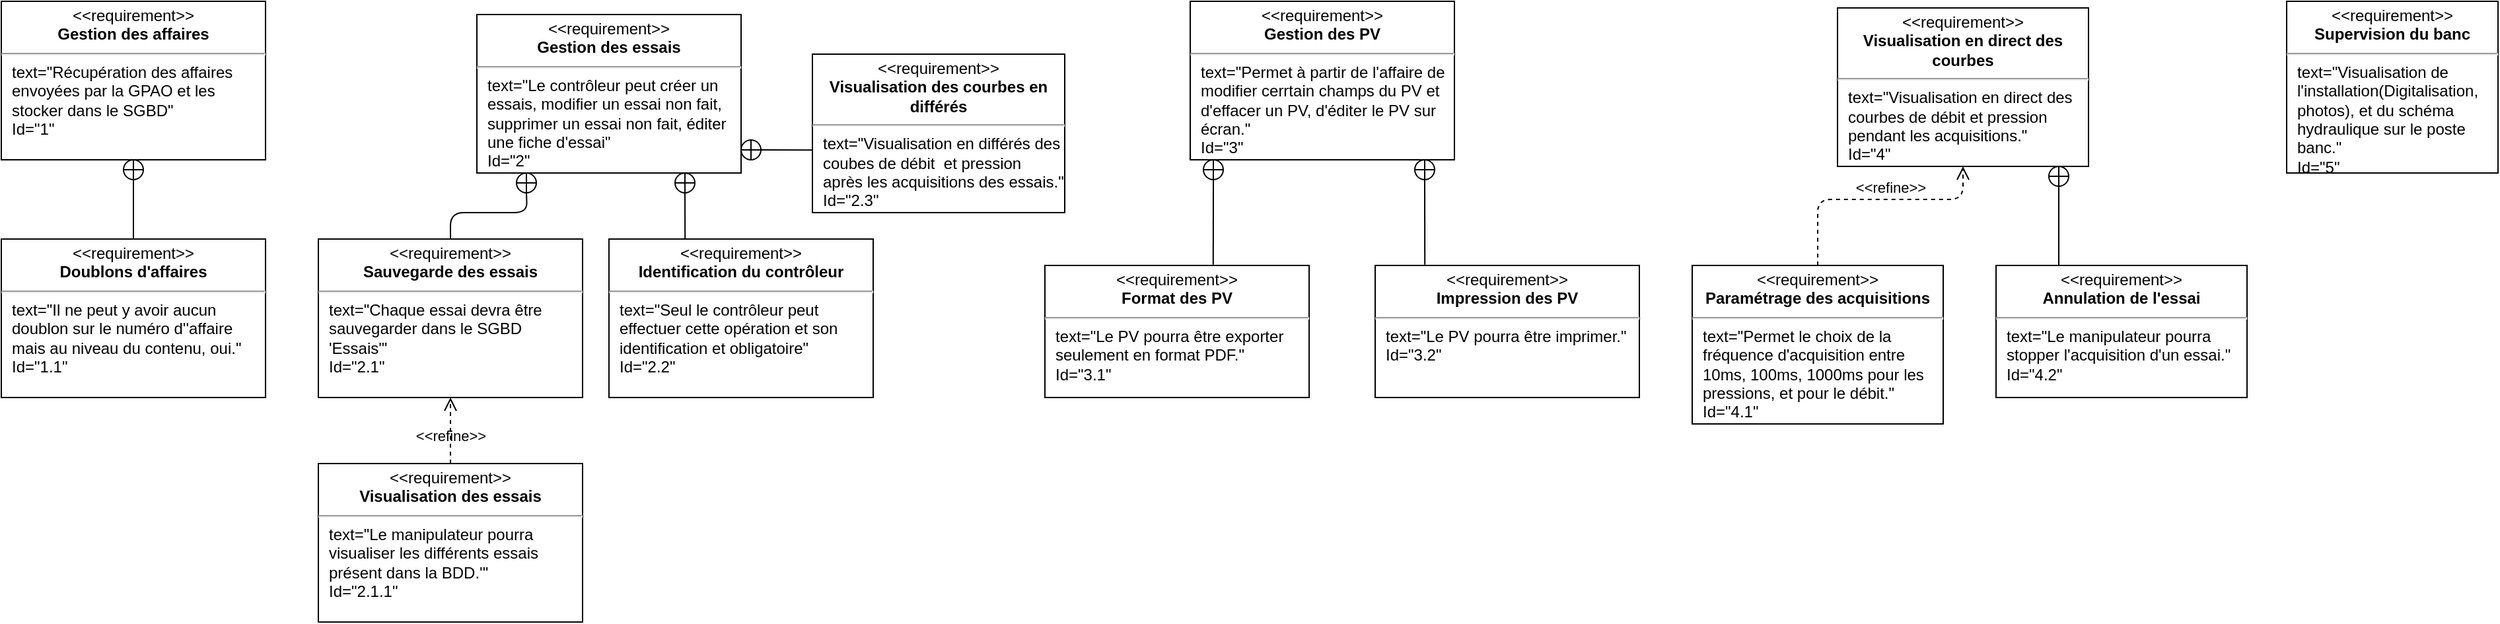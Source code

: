 <mxfile>
    <diagram id="ONgLlP4N_q6dtPXhDEXq" name="Page-1">
        <mxGraphModel dx="2975" dy="2143" grid="1" gridSize="10" guides="1" tooltips="1" connect="1" arrows="1" fold="1" page="1" pageScale="1" pageWidth="827" pageHeight="1169" math="0" shadow="0">
            <root>
                <mxCell id="0"/>
                <mxCell id="1" parent="0"/>
                <mxCell id="15" value="&lt;p style=&quot;margin: 0px ; margin-top: 4px ; text-align: center&quot;&gt;&amp;lt;&amp;lt;requirement&amp;gt;&amp;gt;&lt;br&gt;&lt;b&gt;Visualisation en direct des courbes&lt;/b&gt;&lt;/p&gt;&lt;hr&gt;&lt;p style=&quot;margin: 0px ; margin-left: 8px ; text-align: left&quot;&gt;text=&quot;Visualisation en direct des courbes de débit et pression pendant les acquisitions.&quot;&lt;/p&gt;&lt;p style=&quot;margin: 0px ; margin-left: 8px ; text-align: left&quot;&gt;Id=&quot;4&quot;&lt;/p&gt;" style="shape=rect;html=1;overflow=fill;whiteSpace=wrap;" parent="1" vertex="1">
                    <mxGeometry x="1110" y="-1135" width="190" height="120" as="geometry"/>
                </mxCell>
                <mxCell id="16" value="&lt;p style=&quot;margin: 0px ; margin-top: 4px ; text-align: center&quot;&gt;&amp;lt;&amp;lt;requirement&amp;gt;&amp;gt;&lt;br&gt;&lt;b&gt;Paramétrage des acquisitions&lt;/b&gt;&lt;/p&gt;&lt;hr&gt;&lt;p style=&quot;margin: 0px ; margin-left: 8px ; text-align: left&quot;&gt;text=&quot;Permet le choix de la fréquence d'acquisition entre 10ms, 100ms, 1000ms pour les pressions, et pour le débit.&quot;&lt;/p&gt;&lt;p style=&quot;margin: 0px ; margin-left: 8px ; text-align: left&quot;&gt;Id=&quot;4.1&quot;&lt;/p&gt;" style="shape=rect;html=1;overflow=fill;whiteSpace=wrap;" parent="1" vertex="1">
                    <mxGeometry x="1000" y="-940" width="190" height="120" as="geometry"/>
                </mxCell>
                <mxCell id="30" value="&lt;p style=&quot;margin: 0px ; margin-top: 4px ; text-align: center&quot;&gt;&amp;lt;&amp;lt;requirement&amp;gt;&amp;gt;&lt;br&gt;&lt;b&gt;Gestion des affaires&lt;/b&gt;&lt;/p&gt;&lt;hr&gt;&lt;p style=&quot;margin: 0px ; margin-left: 8px ; text-align: left&quot;&gt;text=&quot;Récupération des affaires envoyées par la GPAO et les stocker dans le SGBD&quot;&lt;br&gt;Id=&quot;1&quot;&lt;/p&gt;" style="shape=rect;html=1;overflow=fill;whiteSpace=wrap;" parent="1" vertex="1">
                    <mxGeometry x="-280" y="-1140" width="200" height="120" as="geometry"/>
                </mxCell>
                <mxCell id="32" value="&lt;p style=&quot;margin: 0px ; margin-top: 4px ; text-align: center&quot;&gt;&amp;lt;&amp;lt;requirement&amp;gt;&amp;gt;&lt;br&gt;&lt;b&gt;Gestion des essais&lt;/b&gt;&lt;br&gt;&lt;/p&gt;&lt;hr&gt;&lt;p style=&quot;margin: 0px ; margin-left: 8px ; text-align: left&quot;&gt;text=&quot;Le contrôleur peut créer un essais, modifier un essai non fait, supprimer un essai non fait, éditer une fiche d'essai&quot;&lt;br&gt;Id=&quot;2&quot;&lt;/p&gt;" style="shape=rect;html=1;overflow=fill;whiteSpace=wrap;" parent="1" vertex="1">
                    <mxGeometry x="80" y="-1130" width="200" height="120" as="geometry"/>
                </mxCell>
                <mxCell id="33" value="&lt;p style=&quot;margin: 0px ; margin-top: 4px ; text-align: center&quot;&gt;&amp;lt;&amp;lt;requirement&amp;gt;&amp;gt;&lt;br&gt;&lt;b&gt;Supervision du banc&lt;/b&gt;&lt;/p&gt;&lt;hr&gt;&lt;p style=&quot;margin: 0px ; margin-left: 8px ; text-align: left&quot;&gt;text=&quot;Visualisation de l'installation(Digitalisation, photos), et du schéma hydraulique sur le poste banc.&quot;&lt;br&gt;Id=&quot;5&quot;&lt;/p&gt;" style="shape=rect;html=1;overflow=fill;whiteSpace=wrap;" parent="1" vertex="1">
                    <mxGeometry x="1450" y="-1140" width="160" height="130" as="geometry"/>
                </mxCell>
                <mxCell id="37" value="&lt;p style=&quot;margin: 0px ; margin-top: 4px ; text-align: center&quot;&gt;&amp;lt;&amp;lt;requirement&amp;gt;&amp;gt;&lt;br&gt;&lt;b&gt;Sauvegarde des essais&lt;/b&gt;&lt;/p&gt;&lt;hr&gt;&lt;p style=&quot;margin: 0px ; margin-left: 8px ; text-align: left&quot;&gt;text=&quot;Chaque essai devra être sauvegarder dans le SGBD 'Essais'&quot;&lt;br&gt;Id=&quot;2.1&quot;&lt;/p&gt;" style="shape=rect;html=1;overflow=fill;whiteSpace=wrap;" parent="1" vertex="1">
                    <mxGeometry x="-40" y="-960" width="200" height="120" as="geometry"/>
                </mxCell>
                <mxCell id="39" value="&lt;p style=&quot;margin: 0px ; margin-top: 4px ; text-align: center&quot;&gt;&amp;lt;&amp;lt;requirement&amp;gt;&amp;gt;&lt;br&gt;&lt;b&gt;Gestion des PV&lt;/b&gt;&lt;/p&gt;&lt;hr&gt;&lt;p style=&quot;margin: 0px ; margin-left: 8px ; text-align: left&quot;&gt;text=&quot;Permet à partir de l'affaire de modifier cerrtain champs du PV et d'effacer un PV, d'éditer le PV sur écran.&quot;&lt;br&gt;Id=&quot;3&quot;&lt;/p&gt;" style="shape=rect;html=1;overflow=fill;whiteSpace=wrap;" parent="1" vertex="1">
                    <mxGeometry x="620" y="-1140" width="200" height="120" as="geometry"/>
                </mxCell>
                <mxCell id="43" value="&lt;p style=&quot;margin: 0px ; margin-top: 4px ; text-align: center&quot;&gt;&amp;lt;&amp;lt;requirement&amp;gt;&amp;gt;&lt;br&gt;&lt;b&gt;Visualisation des courbes en différés&lt;/b&gt;&lt;/p&gt;&lt;hr&gt;&lt;p style=&quot;margin: 0px ; margin-left: 8px ; text-align: left&quot;&gt;text=&quot;Visualisation en différés des coubes de débit&amp;nbsp; et pression après les acquisitions des essais.&quot;&lt;/p&gt;&lt;p style=&quot;margin: 0px ; margin-left: 8px ; text-align: left&quot;&gt;Id=&quot;2.3&quot;&lt;/p&gt;" style="shape=rect;html=1;overflow=fill;whiteSpace=wrap;" parent="1" vertex="1">
                    <mxGeometry x="334" y="-1100" width="191" height="120" as="geometry"/>
                </mxCell>
                <mxCell id="47" value="&lt;p style=&quot;margin: 0px ; margin-top: 4px ; text-align: center&quot;&gt;&amp;lt;&amp;lt;requirement&amp;gt;&amp;gt;&lt;br&gt;&lt;b&gt;Visualisation des essais&lt;/b&gt;&lt;br&gt;&lt;/p&gt;&lt;hr&gt;&lt;p style=&quot;margin: 0px ; margin-left: 8px ; text-align: left&quot;&gt;text=&quot;Le manipulateur pourra visualiser les différents essais présent dans la BDD.'&quot;&lt;br&gt;Id=&quot;2.1.1&lt;span&gt;&quot;&lt;/span&gt;&lt;/p&gt;" style="shape=rect;html=1;overflow=fill;whiteSpace=wrap;" parent="1" vertex="1">
                    <mxGeometry x="-40" y="-790" width="200" height="120" as="geometry"/>
                </mxCell>
                <mxCell id="48" value="&lt;p style=&quot;margin: 0px ; margin-top: 4px ; text-align: center&quot;&gt;&amp;lt;&amp;lt;requirement&amp;gt;&amp;gt;&lt;br&gt;&lt;b&gt;Doublons d'affaires&lt;/b&gt;&lt;/p&gt;&lt;hr&gt;&lt;p style=&quot;margin: 0px ; margin-left: 8px ; text-align: left&quot;&gt;text=&quot;Il ne peut y avoir aucun doublon sur le numéro d''affaire mais au niveau du contenu, oui.&quot;&lt;br&gt;Id=&quot;1.1&quot;&lt;/p&gt;" style="shape=rect;html=1;overflow=fill;whiteSpace=wrap;" parent="1" vertex="1">
                    <mxGeometry x="-280" y="-960" width="200" height="120" as="geometry"/>
                </mxCell>
                <mxCell id="52" value="&lt;p style=&quot;margin: 0px ; margin-top: 4px ; text-align: center&quot;&gt;&amp;lt;&amp;lt;requirement&amp;gt;&amp;gt;&lt;br&gt;&lt;b&gt;Identification du contrôleur&lt;/b&gt;&lt;/p&gt;&lt;hr&gt;&lt;p style=&quot;margin: 0px ; margin-left: 8px ; text-align: left&quot;&gt;text=&quot;Seul le contrôleur peut effectuer cette opération et son identification et obligatoire&quot;&lt;br&gt;Id=&quot;2.2&quot;&lt;/p&gt;" style="shape=rect;html=1;overflow=fill;whiteSpace=wrap;" vertex="1" parent="1">
                    <mxGeometry x="180" y="-960" width="200" height="120" as="geometry"/>
                </mxCell>
                <mxCell id="53" value="&lt;p style=&quot;margin: 0px ; margin-top: 4px ; text-align: center&quot;&gt;&amp;lt;&amp;lt;requirement&amp;gt;&amp;gt;&lt;br&gt;&lt;b&gt;Format des PV&lt;/b&gt;&lt;/p&gt;&lt;hr&gt;&lt;p style=&quot;margin: 0px ; margin-left: 8px ; text-align: left&quot;&gt;text=&quot;Le PV pourra être exporter seulement en format PDF.&quot;&lt;br&gt;Id=&quot;3.1&quot;&lt;/p&gt;" style="shape=rect;html=1;overflow=fill;whiteSpace=wrap;" vertex="1" parent="1">
                    <mxGeometry x="510" y="-940" width="200" height="100" as="geometry"/>
                </mxCell>
                <mxCell id="54" value="&lt;p style=&quot;margin: 0px ; margin-top: 4px ; text-align: center&quot;&gt;&amp;lt;&amp;lt;requirement&amp;gt;&amp;gt;&lt;br&gt;&lt;b&gt;Impression des PV&lt;/b&gt;&lt;/p&gt;&lt;hr&gt;&lt;p style=&quot;margin: 0px ; margin-left: 8px ; text-align: left&quot;&gt;text=&quot;Le PV pourra être imprimer.&quot;&lt;br&gt;Id=&quot;3.2&quot;&lt;/p&gt;" style="shape=rect;html=1;overflow=fill;whiteSpace=wrap;" vertex="1" parent="1">
                    <mxGeometry x="760" y="-940" width="200" height="100" as="geometry"/>
                </mxCell>
                <mxCell id="55" value="&lt;p style=&quot;margin: 0px ; margin-top: 4px ; text-align: center&quot;&gt;&amp;lt;&amp;lt;requirement&amp;gt;&amp;gt;&lt;br&gt;&lt;b&gt;Annulation de l'essai&lt;/b&gt;&lt;/p&gt;&lt;hr&gt;&lt;p style=&quot;margin: 0px ; margin-left: 8px ; text-align: left&quot;&gt;text=&quot;Le manipulateur pourra stopper l'acquisition d'un essai.&quot;&lt;/p&gt;&lt;p style=&quot;margin: 0px ; margin-left: 8px ; text-align: left&quot;&gt;Id=&quot;4.2&quot;&lt;/p&gt;" style="shape=rect;html=1;overflow=fill;whiteSpace=wrap;" vertex="1" parent="1">
                    <mxGeometry x="1230" y="-940" width="190" height="100" as="geometry"/>
                </mxCell>
                <mxCell id="57" value="&amp;lt;&amp;lt;refine&amp;gt;&amp;gt;" style="endArrow=open;startArrow=none;endFill=0;startFill=0;endSize=8;html=1;verticalAlign=bottom;dashed=1;labelBackgroundColor=none;entryX=0.5;entryY=1;entryDx=0;entryDy=0;exitX=0.5;exitY=0;exitDx=0;exitDy=0;" edge="1" parent="1" source="16" target="15">
                    <mxGeometry x="0.135" width="160" relative="1" as="geometry">
                        <mxPoint x="420" y="-920" as="sourcePoint"/>
                        <mxPoint x="580" y="-920" as="targetPoint"/>
                        <Array as="points">
                            <mxPoint x="1095" y="-990"/>
                            <mxPoint x="1205" y="-990"/>
                        </Array>
                        <mxPoint as="offset"/>
                    </mxGeometry>
                </mxCell>
                <mxCell id="60" style="edgeStyle=none;html=1;exitX=1;exitY=0;exitDx=0;exitDy=0;entryX=0.5;entryY=1;entryDx=0;entryDy=0;" edge="1" parent="1" source="58" target="30">
                    <mxGeometry relative="1" as="geometry"/>
                </mxCell>
                <mxCell id="58" value="" style="shape=sumEllipse;perimeter=ellipsePerimeter;whiteSpace=wrap;html=1;backgroundOutline=1;rotation=-45;" vertex="1" parent="1">
                    <mxGeometry x="-187.5" y="-1020" width="15" height="15" as="geometry"/>
                </mxCell>
                <mxCell id="59" value="" style="endArrow=none;html=1;entryX=0;entryY=1;entryDx=0;entryDy=0;exitX=0.5;exitY=0;exitDx=0;exitDy=0;" edge="1" parent="1" source="48" target="58">
                    <mxGeometry width="50" height="50" relative="1" as="geometry">
                        <mxPoint x="-230" y="-930" as="sourcePoint"/>
                        <mxPoint x="-180" y="-980" as="targetPoint"/>
                    </mxGeometry>
                </mxCell>
                <mxCell id="61" value="" style="shape=sumEllipse;perimeter=ellipsePerimeter;whiteSpace=wrap;html=1;backgroundOutline=1;rotation=-45;" vertex="1" parent="1">
                    <mxGeometry x="110" y="-1010" width="15" height="15" as="geometry"/>
                </mxCell>
                <mxCell id="62" value="" style="endArrow=none;html=1;entryX=0;entryY=1;entryDx=0;entryDy=0;exitX=0.5;exitY=0;exitDx=0;exitDy=0;" edge="1" parent="1" source="37" target="61">
                    <mxGeometry width="50" height="50" relative="1" as="geometry">
                        <mxPoint x="70" y="-930" as="sourcePoint"/>
                        <mxPoint x="120" y="-980" as="targetPoint"/>
                        <Array as="points">
                            <mxPoint x="60" y="-980"/>
                            <mxPoint x="118" y="-980"/>
                        </Array>
                    </mxGeometry>
                </mxCell>
                <mxCell id="63" value="" style="shape=sumEllipse;perimeter=ellipsePerimeter;whiteSpace=wrap;html=1;backgroundOutline=1;rotation=-45;" vertex="1" parent="1">
                    <mxGeometry x="230" y="-1010" width="15" height="15" as="geometry"/>
                </mxCell>
                <mxCell id="64" value="" style="endArrow=none;html=1;entryX=0;entryY=1;entryDx=0;entryDy=0;exitX=0.288;exitY=0;exitDx=0;exitDy=0;exitPerimeter=0;" edge="1" parent="1" source="52" target="63">
                    <mxGeometry width="50" height="50" relative="1" as="geometry">
                        <mxPoint x="237" y="-960" as="sourcePoint"/>
                        <mxPoint x="127.5" y="-985.0" as="targetPoint"/>
                        <Array as="points"/>
                    </mxGeometry>
                </mxCell>
                <mxCell id="65" value="" style="shape=sumEllipse;perimeter=ellipsePerimeter;whiteSpace=wrap;html=1;backgroundOutline=1;rotation=-45;" vertex="1" parent="1">
                    <mxGeometry x="280" y="-1035" width="15" height="15" as="geometry"/>
                </mxCell>
                <mxCell id="66" value="" style="endArrow=none;html=1;entryX=1;entryY=1;entryDx=0;entryDy=0;exitX=0;exitY=0.605;exitDx=0;exitDy=0;exitPerimeter=0;" edge="1" parent="1" source="43" target="65">
                    <mxGeometry width="50" height="50" relative="1" as="geometry">
                        <mxPoint x="247.6" y="-950" as="sourcePoint"/>
                        <mxPoint x="247.5" y="-985" as="targetPoint"/>
                        <Array as="points"/>
                    </mxGeometry>
                </mxCell>
                <mxCell id="67" value="&amp;lt;&amp;lt;refine&amp;gt;&amp;gt;" style="endArrow=open;startArrow=none;endFill=0;startFill=0;endSize=8;html=1;verticalAlign=bottom;dashed=1;labelBackgroundColor=none;entryX=0.5;entryY=1;entryDx=0;entryDy=0;exitX=0.5;exitY=0;exitDx=0;exitDy=0;" edge="1" parent="1" source="47" target="37">
                    <mxGeometry x="-0.5" width="160" relative="1" as="geometry">
                        <mxPoint x="490" y="-710" as="sourcePoint"/>
                        <mxPoint x="410" y="-730" as="targetPoint"/>
                        <mxPoint as="offset"/>
                    </mxGeometry>
                </mxCell>
                <mxCell id="68" value="" style="shape=sumEllipse;perimeter=ellipsePerimeter;whiteSpace=wrap;html=1;backgroundOutline=1;rotation=-45;" vertex="1" parent="1">
                    <mxGeometry x="630" y="-1020" width="15" height="15" as="geometry"/>
                </mxCell>
                <mxCell id="69" value="" style="endArrow=none;html=1;entryX=0;entryY=1;entryDx=0;entryDy=0;exitX=0.637;exitY=-0.006;exitDx=0;exitDy=0;exitPerimeter=0;" edge="1" parent="1" source="53" target="68">
                    <mxGeometry width="50" height="50" relative="1" as="geometry">
                        <mxPoint x="638" y="-940" as="sourcePoint"/>
                        <mxPoint x="690" y="-990" as="targetPoint"/>
                    </mxGeometry>
                </mxCell>
                <mxCell id="70" value="" style="shape=sumEllipse;perimeter=ellipsePerimeter;whiteSpace=wrap;html=1;backgroundOutline=1;rotation=-45;" vertex="1" parent="1">
                    <mxGeometry x="790" y="-1020" width="15" height="15" as="geometry"/>
                </mxCell>
                <mxCell id="71" value="" style="endArrow=none;html=1;entryX=0;entryY=1;entryDx=0;entryDy=0;exitX=0.188;exitY=-0.006;exitDx=0;exitDy=0;exitPerimeter=0;" edge="1" parent="1" source="54" target="70">
                    <mxGeometry width="50" height="50" relative="1" as="geometry">
                        <mxPoint x="810" y="-940" as="sourcePoint"/>
                        <mxPoint x="860" y="-990" as="targetPoint"/>
                    </mxGeometry>
                </mxCell>
                <mxCell id="72" value="" style="shape=sumEllipse;perimeter=ellipsePerimeter;whiteSpace=wrap;html=1;backgroundOutline=1;rotation=-45;" vertex="1" parent="1">
                    <mxGeometry x="1270" y="-1015" width="15" height="15" as="geometry"/>
                </mxCell>
                <mxCell id="73" value="" style="endArrow=none;html=1;entryX=0;entryY=1;entryDx=0;entryDy=0;exitX=0.25;exitY=0;exitDx=0;exitDy=0;" edge="1" parent="1" source="55" target="72">
                    <mxGeometry width="50" height="50" relative="1" as="geometry">
                        <mxPoint x="1260" y="-930" as="sourcePoint"/>
                        <mxPoint x="1310" y="-980" as="targetPoint"/>
                    </mxGeometry>
                </mxCell>
            </root>
        </mxGraphModel>
    </diagram>
</mxfile>